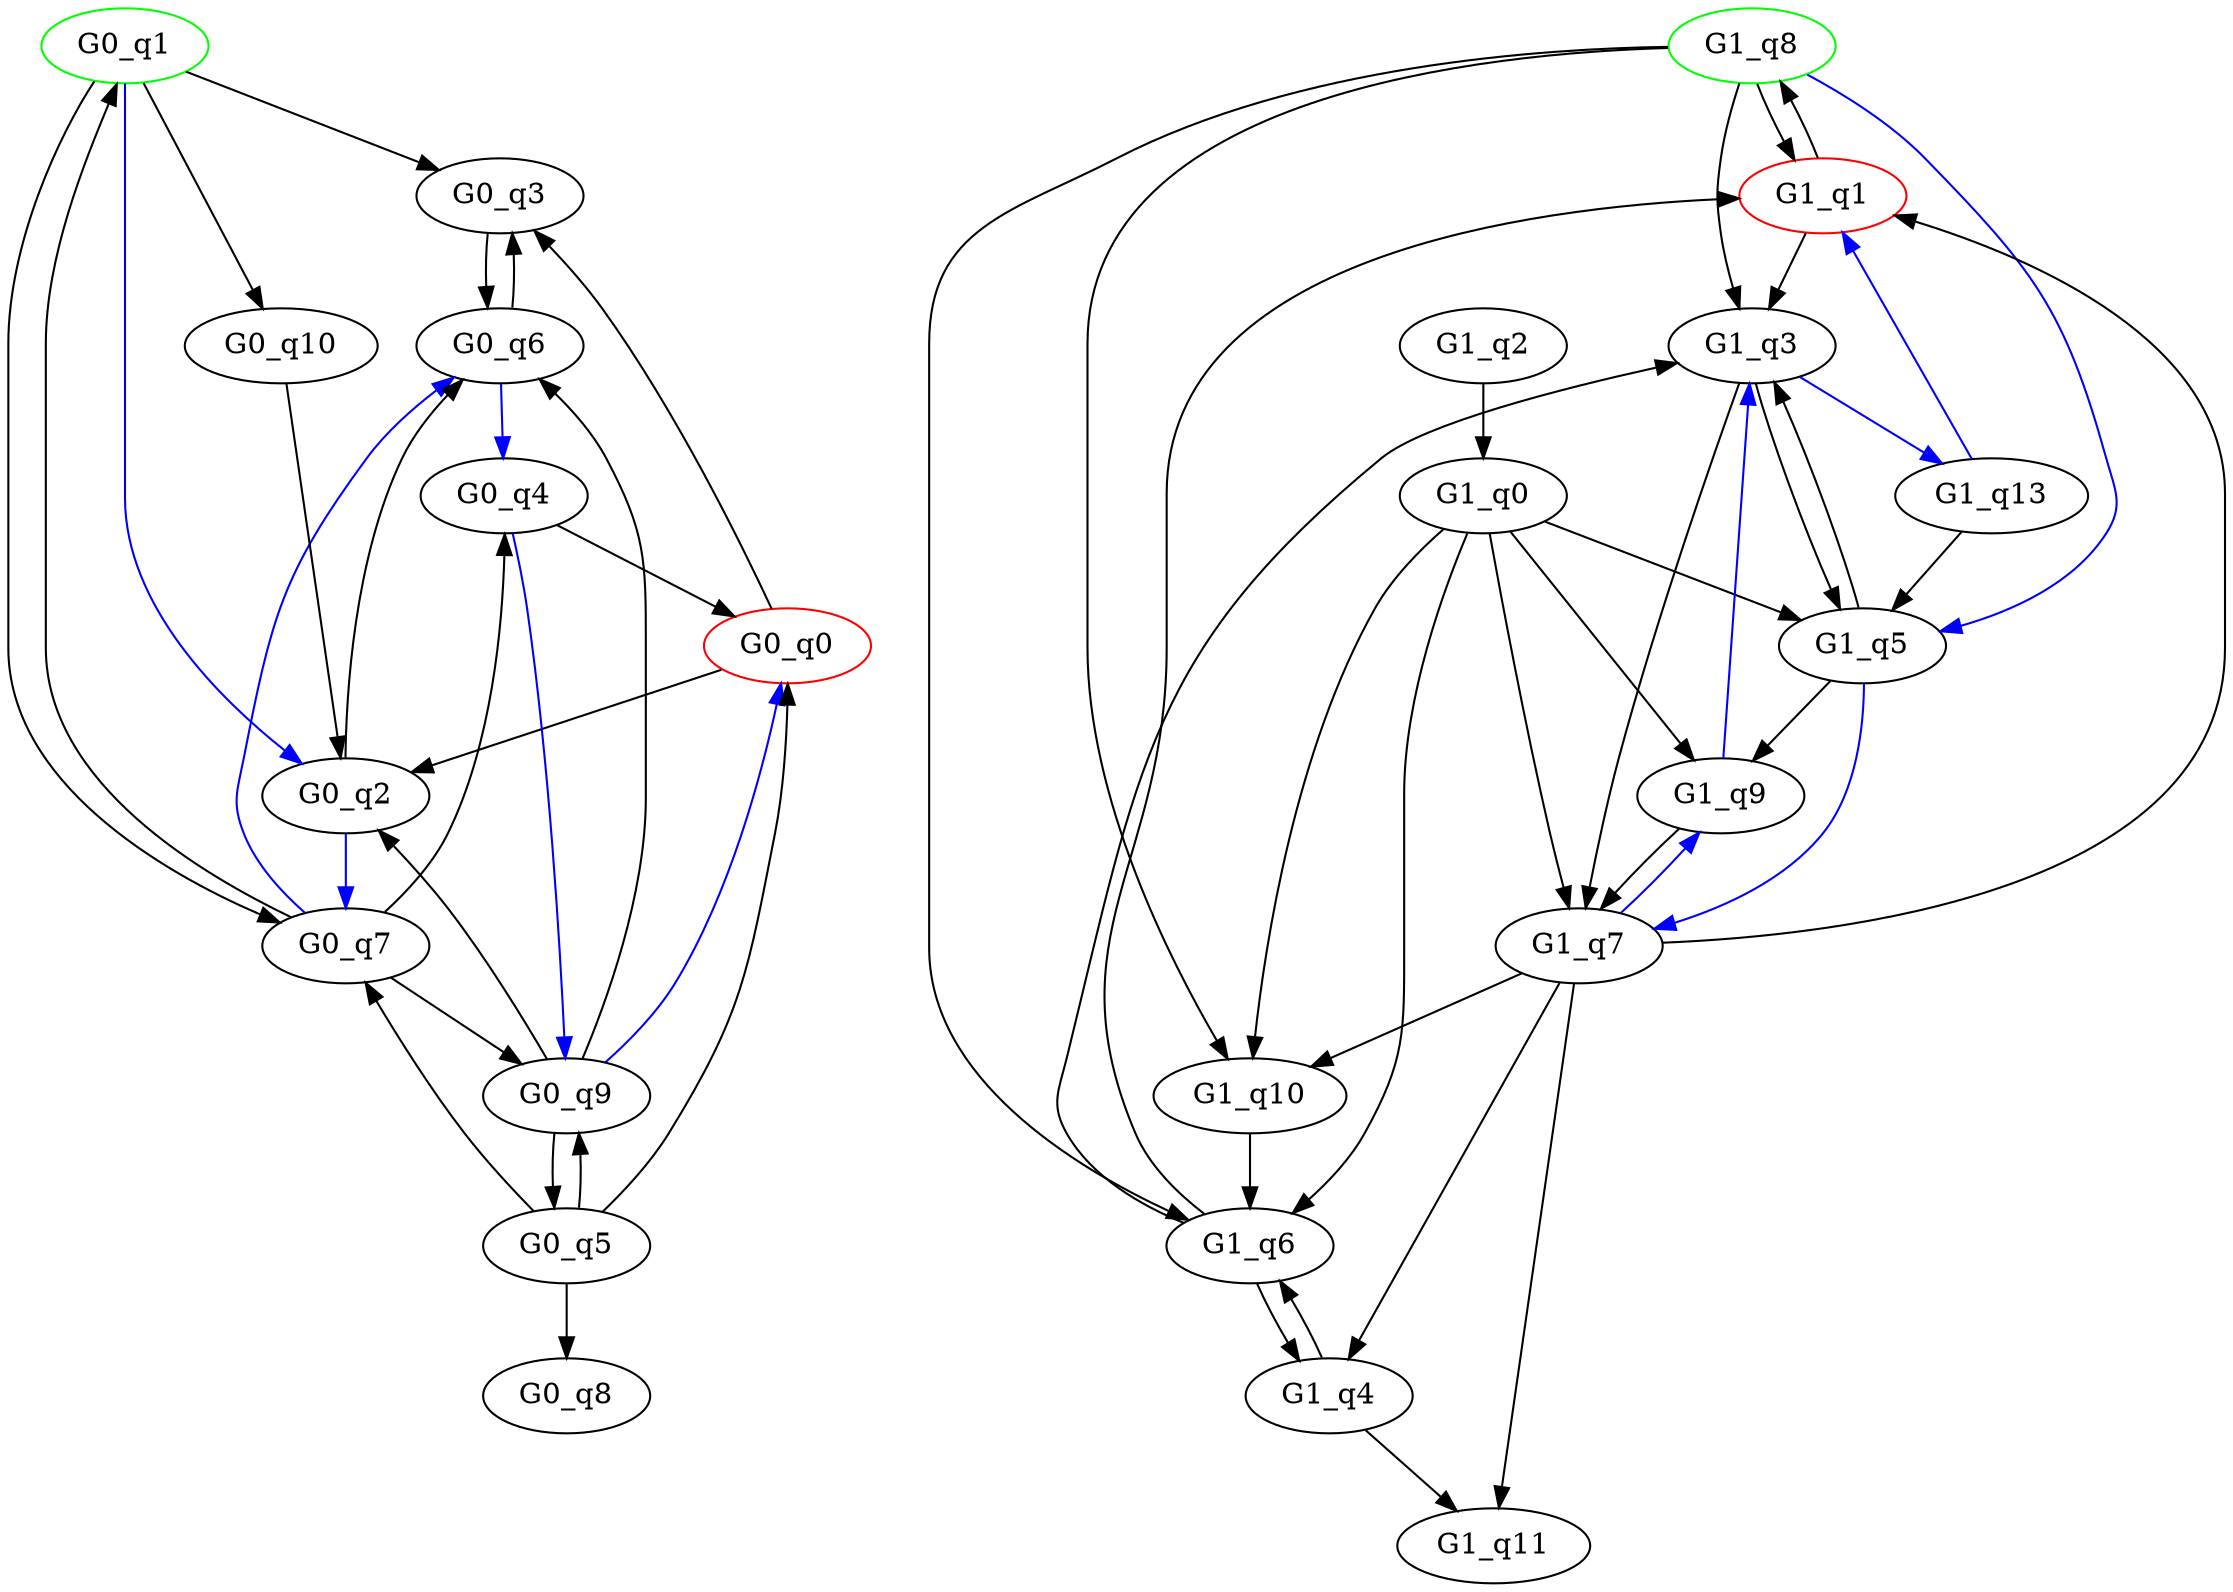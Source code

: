 digraph G{
	subgraph 0{
		G0_q1 [initial=1,color=green];
		G0_q1->G0_q3;
		G0_q1->G0_q7;
		G0_q1->G0_q10;
		G0_q0 [final=1,color=red];
		G0_q0->G0_q2;
		G0_q0->G0_q3;
		G0_q2;
		G0_q2->G0_q6;
		G0_q3;
		G0_q3->G0_q6;
		G0_q7;
		G0_q7->G0_q1;
		G0_q7->G0_q4;
		G0_q7->G0_q9;
		G0_q10;
		G0_q10->G0_q2;
		G0_q6;
		G0_q6->G0_q3;
		G0_q4;
		G0_q4->G0_q0;
		G0_q5;
		G0_q5->G0_q0;
		G0_q5->G0_q7;
		G0_q5->G0_q8;
		G0_q5->G0_q9;
		G0_q8;
		G0_q9;
		G0_q9->G0_q2;
		G0_q9->G0_q6;
		G0_q9->G0_q5;
		G0_q1->G0_q2->G0_q7->G0_q6->G0_q4->G0_q9->G0_q0 [color=blue];
		label = "Graphe 0";
	}
	subgraph 1{
		G1_q8 [initial=1,color=green];
		G1_q8->G1_q1;
		G1_q8->G1_q6;
		G1_q8->G1_q10;
		G1_q8->G1_q3;
		G1_q1 [final=1,color=red];
		G1_q1->G1_q8;
		G1_q1->G1_q3;
		G1_q0;
		G1_q0->G1_q5;
		G1_q0->G1_q6;
		G1_q0->G1_q7;
		G1_q0->G1_q9;
		G1_q0->G1_q10;
		G1_q5;
		G1_q5->G1_q9;
		G1_q5->G1_q3;
		G1_q6;
		G1_q6->G1_q1;
		G1_q6->G1_q3;
		G1_q6->G1_q4;
		G1_q7;
		G1_q7->G1_q1;
		G1_q7->G1_q10;
		G1_q7->G1_q4;
		G1_q7->G1_q11;
		G1_q9;
		G1_q9->G1_q7;
		G1_q10;
		G1_q10->G1_q6;
		G1_q3;
		G1_q3->G1_q5;
		G1_q3->G1_q7;
		G1_q2;
		G1_q2->G1_q0;
		G1_q13;
		G1_q13->G1_q5;
		G1_q4;
		G1_q4->G1_q6;
		G1_q4->G1_q11;
		G1_q11;
		G1_q8->G1_q5->G1_q7->G1_q9->G1_q3->G1_q13->G1_q1 [color=blue];
		label = "Graphe 1";
	}
}
